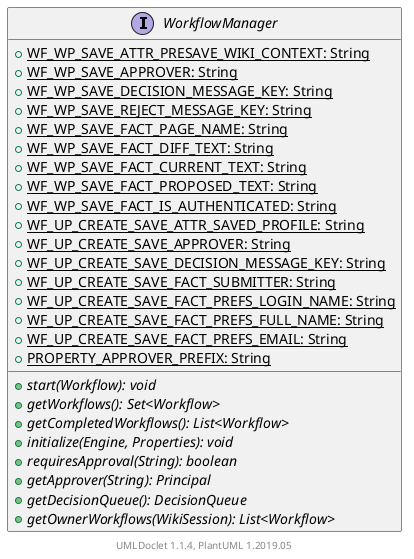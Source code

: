 @startuml

    interface WorkflowManager [[WorkflowManager.html]] {
        {static} +WF_WP_SAVE_ATTR_PRESAVE_WIKI_CONTEXT: String
        {static} +WF_WP_SAVE_APPROVER: String
        {static} +WF_WP_SAVE_DECISION_MESSAGE_KEY: String
        {static} +WF_WP_SAVE_REJECT_MESSAGE_KEY: String
        {static} +WF_WP_SAVE_FACT_PAGE_NAME: String
        {static} +WF_WP_SAVE_FACT_DIFF_TEXT: String
        {static} +WF_WP_SAVE_FACT_CURRENT_TEXT: String
        {static} +WF_WP_SAVE_FACT_PROPOSED_TEXT: String
        {static} +WF_WP_SAVE_FACT_IS_AUTHENTICATED: String
        {static} +WF_UP_CREATE_SAVE_ATTR_SAVED_PROFILE: String
        {static} +WF_UP_CREATE_SAVE_APPROVER: String
        {static} +WF_UP_CREATE_SAVE_DECISION_MESSAGE_KEY: String
        {static} +WF_UP_CREATE_SAVE_FACT_SUBMITTER: String
        {static} +WF_UP_CREATE_SAVE_FACT_PREFS_LOGIN_NAME: String
        {static} +WF_UP_CREATE_SAVE_FACT_PREFS_FULL_NAME: String
        {static} +WF_UP_CREATE_SAVE_FACT_PREFS_EMAIL: String
        {static} +PROPERTY_APPROVER_PREFIX: String
        {abstract} +start(Workflow): void
        {abstract} +getWorkflows(): Set<Workflow>
        {abstract} +getCompletedWorkflows(): List<Workflow>
        {abstract} +initialize(Engine, Properties): void
        {abstract} +requiresApproval(String): boolean
        {abstract} +getApprover(String): Principal
        {abstract} +getDecisionQueue(): DecisionQueue
        {abstract} +getOwnerWorkflows(WikiSession): List<Workflow>
    }


    center footer UMLDoclet 1.1.4, PlantUML 1.2019.05
@enduml
